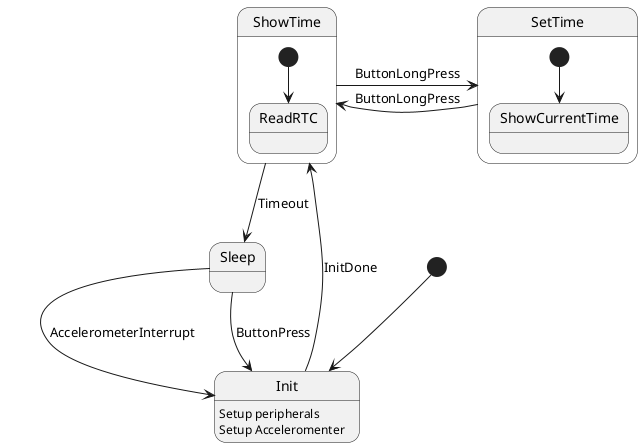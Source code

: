 @startuml

[*] --> Init
Init --> ShowTime: InitDone
ShowTime -> SetTime: ButtonLongPress
SetTime -> ShowTime: ButtonLongPress
ShowTime --> Sleep : Timeout
Sleep --> Init: AccelerometerInterrupt
Sleep --> Init: ButtonPress

Init: Setup peripherals
Init: Setup Acceleromenter

state ShowTime {
    [*] --> ReadRTC

}

state SetTime {
    [*] --> ShowCurrentTime

}

@enduml